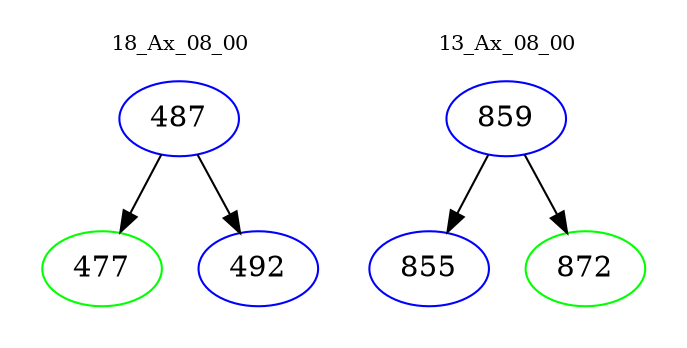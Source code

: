 digraph{
subgraph cluster_0 {
color = white
label = "18_Ax_08_00";
fontsize=10;
T0_487 [label="487", color="blue"]
T0_487 -> T0_477 [color="black"]
T0_477 [label="477", color="green"]
T0_487 -> T0_492 [color="black"]
T0_492 [label="492", color="blue"]
}
subgraph cluster_1 {
color = white
label = "13_Ax_08_00";
fontsize=10;
T1_859 [label="859", color="blue"]
T1_859 -> T1_855 [color="black"]
T1_855 [label="855", color="blue"]
T1_859 -> T1_872 [color="black"]
T1_872 [label="872", color="green"]
}
}
